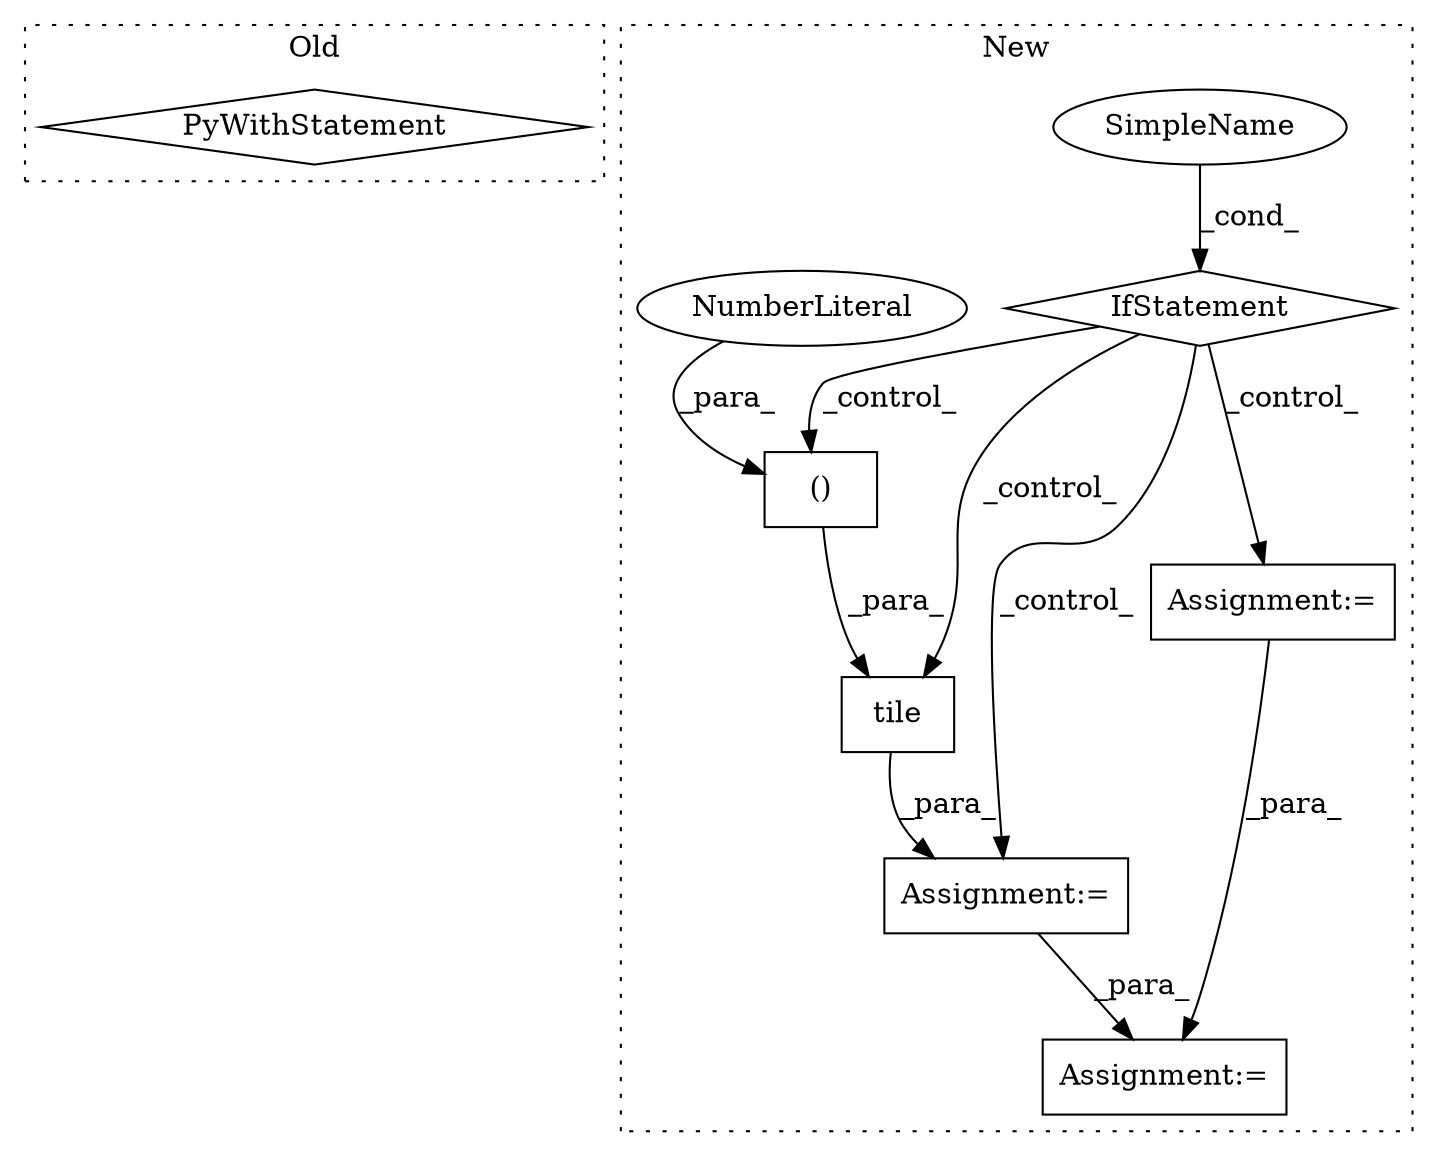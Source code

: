 digraph G {
subgraph cluster0 {
1 [label="PyWithStatement" a="104" s="5711,5729" l="10,2" shape="diamond"];
label = "Old";
style="dotted";
}
subgraph cluster1 {
2 [label="tile" a="32" s="6126,6172" l="5,2" shape="box"];
3 [label="()" a="106" s="6146" l="26" shape="box"];
4 [label="NumberLiteral" a="34" s="6171" l="1" shape="ellipse"];
5 [label="SimpleName" a="42" s="" l="" shape="ellipse"];
6 [label="Assignment:=" a="7" s="6119" l="1" shape="box"];
7 [label="Assignment:=" a="7" s="6024" l="1" shape="box"];
8 [label="IfStatement" a="25" s="5990,6010" l="4,2" shape="diamond"];
9 [label="Assignment:=" a="7" s="6381,6456" l="53,2" shape="box"];
label = "New";
style="dotted";
}
2 -> 6 [label="_para_"];
3 -> 2 [label="_para_"];
4 -> 3 [label="_para_"];
5 -> 8 [label="_cond_"];
6 -> 9 [label="_para_"];
7 -> 9 [label="_para_"];
8 -> 6 [label="_control_"];
8 -> 2 [label="_control_"];
8 -> 7 [label="_control_"];
8 -> 3 [label="_control_"];
}
